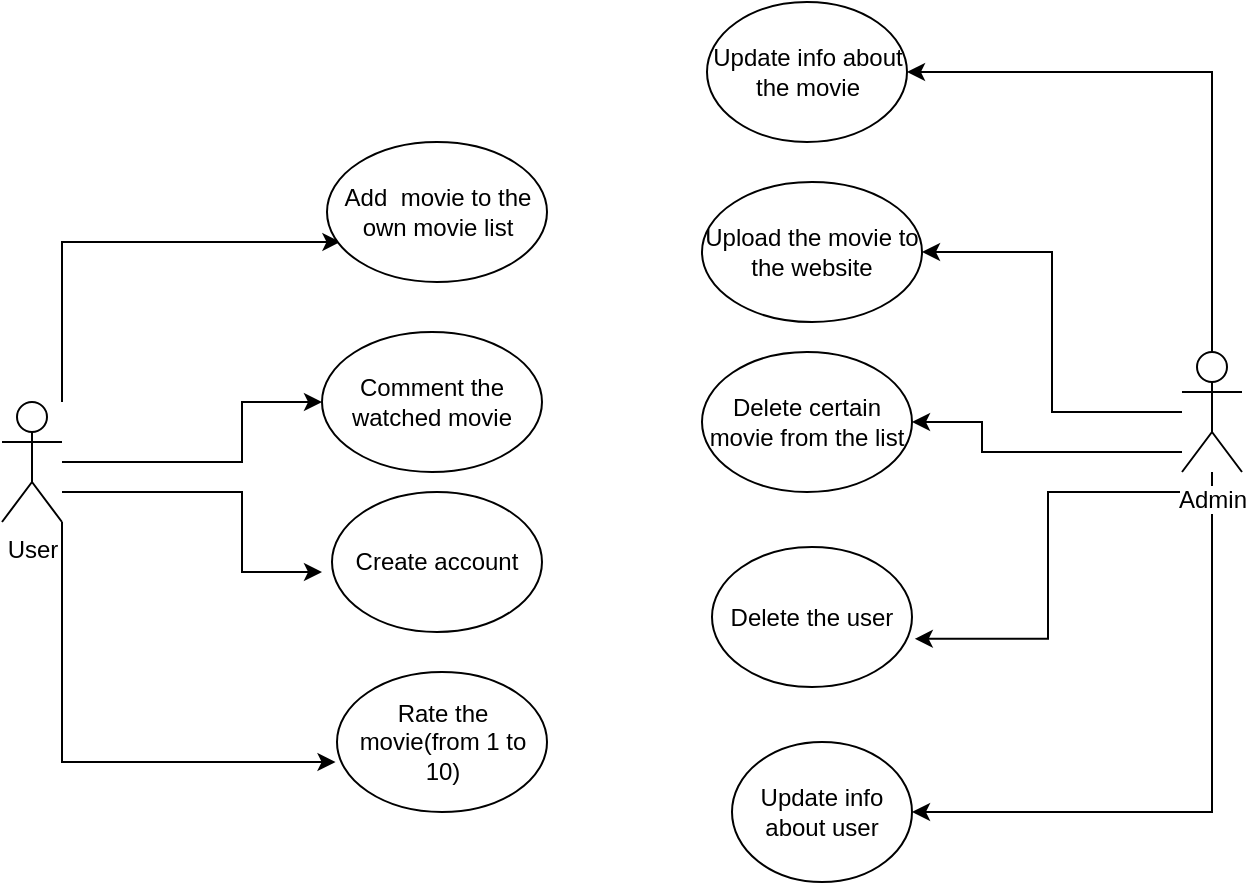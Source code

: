 <mxfile version="10.6.5" type="google"><diagram id="-B_go57Z5iLk5wujrIH3" name="Page-1"><mxGraphModel dx="1010" dy="582" grid="1" gridSize="10" guides="1" tooltips="1" connect="1" arrows="1" fold="1" page="1" pageScale="1" pageWidth="827" pageHeight="1169" math="0" shadow="0"><root><mxCell id="0"/><mxCell id="1" parent="0"/><mxCell id="zrltNu9bw4Cfl2I4zUgy-14" style="edgeStyle=orthogonalEdgeStyle;rounded=0;orthogonalLoop=1;jettySize=auto;html=1;entryX=0.061;entryY=0.714;entryDx=0;entryDy=0;entryPerimeter=0;" parent="1" source="zrltNu9bw4Cfl2I4zUgy-1" target="zrltNu9bw4Cfl2I4zUgy-4" edge="1"><mxGeometry relative="1" as="geometry"><Array as="points"><mxPoint x="190" y="195"/></Array></mxGeometry></mxCell><mxCell id="zrltNu9bw4Cfl2I4zUgy-15" style="edgeStyle=orthogonalEdgeStyle;rounded=0;orthogonalLoop=1;jettySize=auto;html=1;entryX=0;entryY=0.5;entryDx=0;entryDy=0;" parent="1" source="zrltNu9bw4Cfl2I4zUgy-1" target="zrltNu9bw4Cfl2I4zUgy-5" edge="1"><mxGeometry relative="1" as="geometry"><Array as="points"><mxPoint x="280" y="305"/><mxPoint x="280" y="275"/></Array></mxGeometry></mxCell><mxCell id="zrltNu9bw4Cfl2I4zUgy-17" style="edgeStyle=orthogonalEdgeStyle;rounded=0;orthogonalLoop=1;jettySize=auto;html=1;" parent="1" source="zrltNu9bw4Cfl2I4zUgy-1" edge="1"><mxGeometry relative="1" as="geometry"><mxPoint x="320" y="360" as="targetPoint"/><Array as="points"><mxPoint x="280" y="320"/><mxPoint x="280" y="360"/></Array></mxGeometry></mxCell><mxCell id="zrltNu9bw4Cfl2I4zUgy-18" style="edgeStyle=orthogonalEdgeStyle;rounded=0;orthogonalLoop=1;jettySize=auto;html=1;entryX=-0.007;entryY=0.643;entryDx=0;entryDy=0;entryPerimeter=0;" parent="1" source="zrltNu9bw4Cfl2I4zUgy-1" target="zrltNu9bw4Cfl2I4zUgy-11" edge="1"><mxGeometry relative="1" as="geometry"><Array as="points"><mxPoint x="190" y="455"/></Array></mxGeometry></mxCell><mxCell id="zrltNu9bw4Cfl2I4zUgy-1" value="User" style="shape=umlActor;verticalLabelPosition=bottom;labelBackgroundColor=#ffffff;verticalAlign=top;html=1;" parent="1" vertex="1"><mxGeometry x="160" y="275" width="30" height="60" as="geometry"/></mxCell><mxCell id="zrltNu9bw4Cfl2I4zUgy-21" style="edgeStyle=orthogonalEdgeStyle;rounded=0;orthogonalLoop=1;jettySize=auto;html=1;entryX=1;entryY=0.5;entryDx=0;entryDy=0;" parent="1" source="zrltNu9bw4Cfl2I4zUgy-2" target="zrltNu9bw4Cfl2I4zUgy-19" edge="1"><mxGeometry relative="1" as="geometry"><Array as="points"><mxPoint x="765" y="110"/></Array></mxGeometry></mxCell><mxCell id="zrltNu9bw4Cfl2I4zUgy-23" style="edgeStyle=orthogonalEdgeStyle;rounded=0;orthogonalLoop=1;jettySize=auto;html=1;entryX=1;entryY=0.5;entryDx=0;entryDy=0;" parent="1" source="zrltNu9bw4Cfl2I4zUgy-2" target="zrltNu9bw4Cfl2I4zUgy-6" edge="1"><mxGeometry relative="1" as="geometry"/></mxCell><mxCell id="zrltNu9bw4Cfl2I4zUgy-24" style="edgeStyle=orthogonalEdgeStyle;rounded=0;orthogonalLoop=1;jettySize=auto;html=1;entryX=1;entryY=0.5;entryDx=0;entryDy=0;" parent="1" source="zrltNu9bw4Cfl2I4zUgy-2" target="zrltNu9bw4Cfl2I4zUgy-7" edge="1"><mxGeometry relative="1" as="geometry"><Array as="points"><mxPoint x="650" y="300"/><mxPoint x="650" y="285"/></Array></mxGeometry></mxCell><mxCell id="zrltNu9bw4Cfl2I4zUgy-25" style="edgeStyle=orthogonalEdgeStyle;rounded=0;orthogonalLoop=1;jettySize=auto;html=1;entryX=1.014;entryY=0.656;entryDx=0;entryDy=0;entryPerimeter=0;" parent="1" source="zrltNu9bw4Cfl2I4zUgy-2" target="zrltNu9bw4Cfl2I4zUgy-8" edge="1"><mxGeometry relative="1" as="geometry"><Array as="points"><mxPoint x="765" y="320"/><mxPoint x="683" y="320"/><mxPoint x="683" y="393"/></Array></mxGeometry></mxCell><mxCell id="zrltNu9bw4Cfl2I4zUgy-26" style="edgeStyle=orthogonalEdgeStyle;rounded=0;orthogonalLoop=1;jettySize=auto;html=1;" parent="1" source="zrltNu9bw4Cfl2I4zUgy-2" target="zrltNu9bw4Cfl2I4zUgy-9" edge="1"><mxGeometry relative="1" as="geometry"><Array as="points"><mxPoint x="765" y="480"/></Array></mxGeometry></mxCell><mxCell id="zrltNu9bw4Cfl2I4zUgy-2" value="Admin" style="shape=umlActor;verticalLabelPosition=bottom;labelBackgroundColor=#ffffff;verticalAlign=top;html=1;" parent="1" vertex="1"><mxGeometry x="750" y="250" width="30" height="60" as="geometry"/></mxCell><mxCell id="zrltNu9bw4Cfl2I4zUgy-4" value="Add&amp;nbsp; movie to the own movie list" style="ellipse;whiteSpace=wrap;html=1;" parent="1" vertex="1"><mxGeometry x="322.5" y="145" width="110" height="70" as="geometry"/></mxCell><mxCell id="zrltNu9bw4Cfl2I4zUgy-5" value="Comment the watched movie" style="ellipse;whiteSpace=wrap;html=1;" parent="1" vertex="1"><mxGeometry x="320" y="240" width="110" height="70" as="geometry"/></mxCell><mxCell id="zrltNu9bw4Cfl2I4zUgy-6" value="Upload the movie to the website" style="ellipse;whiteSpace=wrap;html=1;" parent="1" vertex="1"><mxGeometry x="510" y="165" width="110" height="70" as="geometry"/></mxCell><mxCell id="zrltNu9bw4Cfl2I4zUgy-7" value="Delete certain movie from the list" style="ellipse;whiteSpace=wrap;html=1;" parent="1" vertex="1"><mxGeometry x="510" y="250" width="105" height="70" as="geometry"/></mxCell><mxCell id="zrltNu9bw4Cfl2I4zUgy-8" value="Delete the user" style="ellipse;whiteSpace=wrap;html=1;" parent="1" vertex="1"><mxGeometry x="515" y="347.5" width="100" height="70" as="geometry"/></mxCell><mxCell id="zrltNu9bw4Cfl2I4zUgy-9" value="Update info about user" style="ellipse;whiteSpace=wrap;html=1;" parent="1" vertex="1"><mxGeometry x="525" y="445" width="90" height="70" as="geometry"/></mxCell><mxCell id="zrltNu9bw4Cfl2I4zUgy-10" value="Create account" style="ellipse;whiteSpace=wrap;html=1;" parent="1" vertex="1"><mxGeometry x="325" y="320" width="105" height="70" as="geometry"/></mxCell><mxCell id="zrltNu9bw4Cfl2I4zUgy-11" value="Rate the movie(from 1 to 10)" style="ellipse;whiteSpace=wrap;html=1;" parent="1" vertex="1"><mxGeometry x="327.5" y="410" width="105" height="70" as="geometry"/></mxCell><mxCell id="zrltNu9bw4Cfl2I4zUgy-19" value="Update info about the movie" style="ellipse;whiteSpace=wrap;html=1;" parent="1" vertex="1"><mxGeometry x="512.5" y="75" width="100" height="70" as="geometry"/></mxCell></root></mxGraphModel></diagram></mxfile>